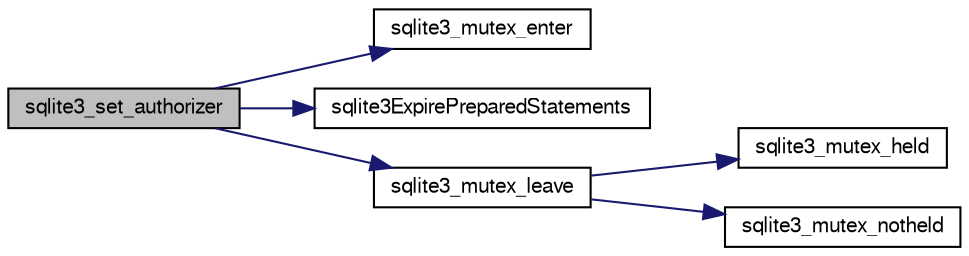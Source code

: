 digraph "sqlite3_set_authorizer"
{
  edge [fontname="FreeSans",fontsize="10",labelfontname="FreeSans",labelfontsize="10"];
  node [fontname="FreeSans",fontsize="10",shape=record];
  rankdir="LR";
  Node79368 [label="sqlite3_set_authorizer",height=0.2,width=0.4,color="black", fillcolor="grey75", style="filled", fontcolor="black"];
  Node79368 -> Node79369 [color="midnightblue",fontsize="10",style="solid",fontname="FreeSans"];
  Node79369 [label="sqlite3_mutex_enter",height=0.2,width=0.4,color="black", fillcolor="white", style="filled",URL="$sqlite3_8c.html#a1c12cde690bd89f104de5cbad12a6bf5"];
  Node79368 -> Node79370 [color="midnightblue",fontsize="10",style="solid",fontname="FreeSans"];
  Node79370 [label="sqlite3ExpirePreparedStatements",height=0.2,width=0.4,color="black", fillcolor="white", style="filled",URL="$sqlite3_8c.html#af8baf566e769881b3d0bbdb0d2b4cdfe"];
  Node79368 -> Node79371 [color="midnightblue",fontsize="10",style="solid",fontname="FreeSans"];
  Node79371 [label="sqlite3_mutex_leave",height=0.2,width=0.4,color="black", fillcolor="white", style="filled",URL="$sqlite3_8c.html#a5838d235601dbd3c1fa993555c6bcc93"];
  Node79371 -> Node79372 [color="midnightblue",fontsize="10",style="solid",fontname="FreeSans"];
  Node79372 [label="sqlite3_mutex_held",height=0.2,width=0.4,color="black", fillcolor="white", style="filled",URL="$sqlite3_8c.html#acf77da68932b6bc163c5e68547ecc3e7"];
  Node79371 -> Node79373 [color="midnightblue",fontsize="10",style="solid",fontname="FreeSans"];
  Node79373 [label="sqlite3_mutex_notheld",height=0.2,width=0.4,color="black", fillcolor="white", style="filled",URL="$sqlite3_8c.html#a83967c837c1c000d3b5adcfaa688f5dc"];
}
